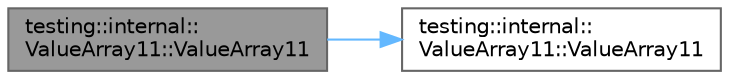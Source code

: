 digraph "testing::internal::ValueArray11::ValueArray11"
{
 // LATEX_PDF_SIZE
  bgcolor="transparent";
  edge [fontname=Helvetica,fontsize=10,labelfontname=Helvetica,labelfontsize=10];
  node [fontname=Helvetica,fontsize=10,shape=box,height=0.2,width=0.4];
  rankdir="LR";
  Node1 [id="Node000001",label="testing::internal::\lValueArray11::ValueArray11",height=0.2,width=0.4,color="gray40", fillcolor="grey60", style="filled", fontcolor="black",tooltip=" "];
  Node1 -> Node2 [id="edge1_Node000001_Node000002",color="steelblue1",style="solid",tooltip=" "];
  Node2 [id="Node000002",label="testing::internal::\lValueArray11::ValueArray11",height=0.2,width=0.4,color="grey40", fillcolor="white", style="filled",URL="$classtesting_1_1internal_1_1_value_array11.html#a2b26f49e7c5856e86f4fae360cd22d47",tooltip=" "];
}
